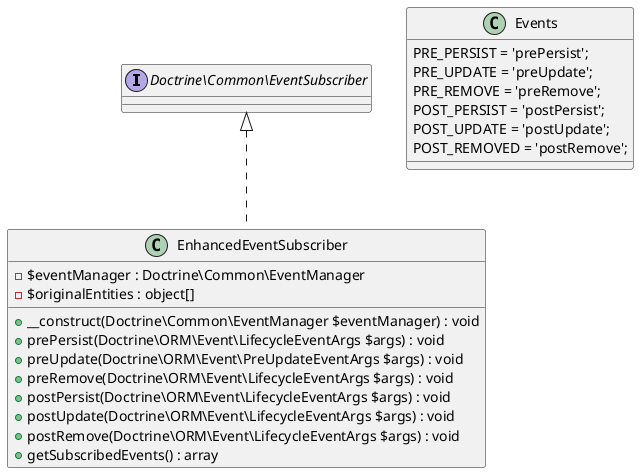 @startuml

interface Doctrine\Common\EventSubscriber {
}

class EnhancedEventSubscriber implements Doctrine\Common\EventSubscriber {
    - $eventManager : Doctrine\Common\EventManager
    - $originalEntities : object[]
    + __construct(Doctrine\Common\EventManager $eventManager) : void
    + prePersist(Doctrine\ORM\Event\LifecycleEventArgs $args) : void
    + preUpdate(Doctrine\ORM\Event\PreUpdateEventArgs $args) : void
    + preRemove(Doctrine\ORM\Event\LifecycleEventArgs $args) : void
    + postPersist(Doctrine\ORM\Event\LifecycleEventArgs $args) : void
    + postUpdate(Doctrine\ORM\Event\LifecycleEventArgs $args) : void
    + postRemove(Doctrine\ORM\Event\LifecycleEventArgs $args) : void
    + getSubscribedEvents() : array
}

class Events {
    PRE_PERSIST = 'prePersist';
    PRE_UPDATE = 'preUpdate';
    PRE_REMOVE = 'preRemove';
    POST_PERSIST = 'postPersist';
    POST_UPDATE = 'postUpdate';
    POST_REMOVED = 'postRemove';
}

@enduml